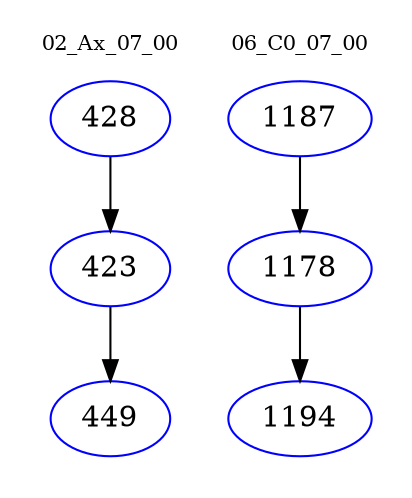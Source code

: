 digraph{
subgraph cluster_0 {
color = white
label = "02_Ax_07_00";
fontsize=10;
T0_428 [label="428", color="blue"]
T0_428 -> T0_423 [color="black"]
T0_423 [label="423", color="blue"]
T0_423 -> T0_449 [color="black"]
T0_449 [label="449", color="blue"]
}
subgraph cluster_1 {
color = white
label = "06_C0_07_00";
fontsize=10;
T1_1187 [label="1187", color="blue"]
T1_1187 -> T1_1178 [color="black"]
T1_1178 [label="1178", color="blue"]
T1_1178 -> T1_1194 [color="black"]
T1_1194 [label="1194", color="blue"]
}
}
